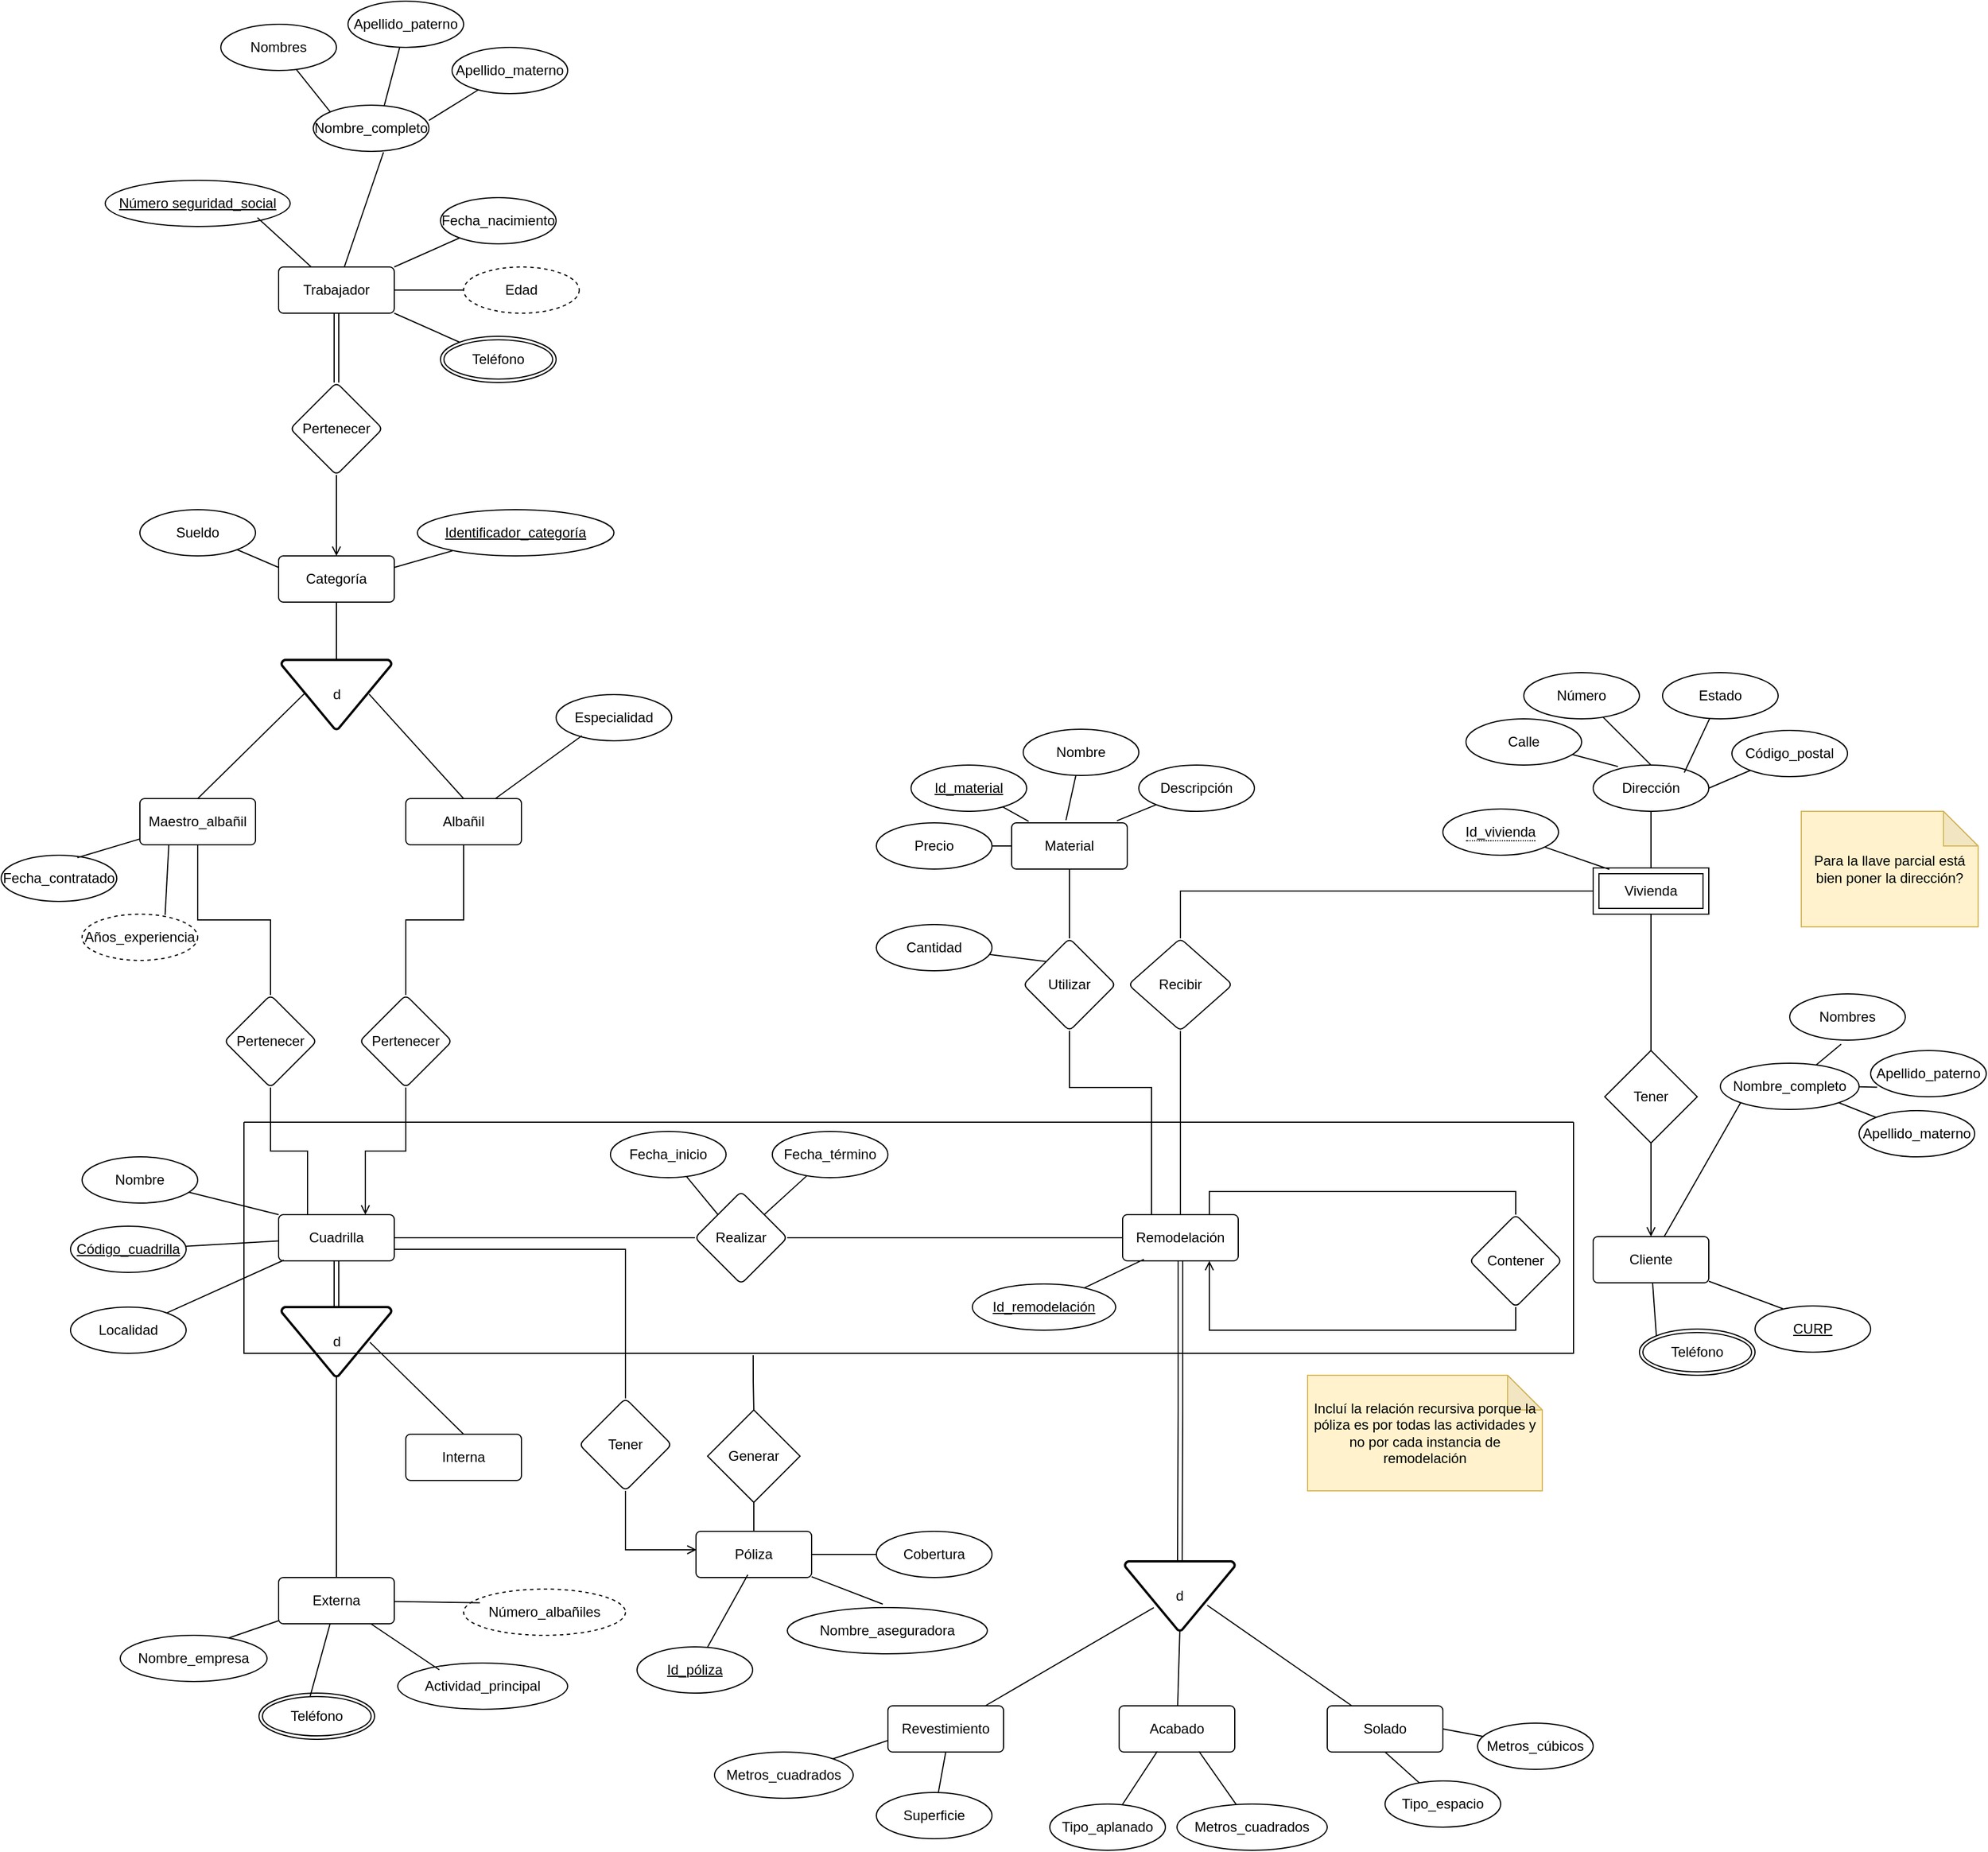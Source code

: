 <mxfile version="28.0.6">
  <diagram name="Página-1" id="RMvwKJHSKihvsU3WnF7R">
    <mxGraphModel dx="682" dy="1037" grid="1" gridSize="10" guides="1" tooltips="1" connect="1" arrows="1" fold="1" page="1" pageScale="1" pageWidth="827" pageHeight="1169" math="0" shadow="0">
      <root>
        <mxCell id="0" />
        <mxCell id="1" parent="0" />
        <mxCell id="Mo7adFFW_GLt-LAkwplm-17" value="" style="edgeStyle=orthogonalEdgeStyle;rounded=0;orthogonalLoop=1;jettySize=auto;html=1;shape=link;" parent="1" source="Mo7adFFW_GLt-LAkwplm-2" target="Mo7adFFW_GLt-LAkwplm-16" edge="1">
          <mxGeometry relative="1" as="geometry" />
        </mxCell>
        <mxCell id="Mo7adFFW_GLt-LAkwplm-2" value="Trabajador" style="rounded=1;arcSize=10;whiteSpace=wrap;html=1;align=center;" parent="1" vertex="1">
          <mxGeometry x="380" y="620" width="100" height="40" as="geometry" />
        </mxCell>
        <mxCell id="Mo7adFFW_GLt-LAkwplm-3" value="Número seguridad_social" style="ellipse;whiteSpace=wrap;html=1;align=center;fontStyle=4;" parent="1" vertex="1">
          <mxGeometry x="230" y="545" width="160" height="40" as="geometry" />
        </mxCell>
        <mxCell id="Mo7adFFW_GLt-LAkwplm-23" style="rounded=0;orthogonalLoop=1;jettySize=auto;html=1;entryX=0;entryY=0;entryDx=0;entryDy=0;endArrow=none;endFill=0;" parent="1" source="Mo7adFFW_GLt-LAkwplm-4" target="Mo7adFFW_GLt-LAkwplm-5" edge="1">
          <mxGeometry relative="1" as="geometry" />
        </mxCell>
        <mxCell id="Mo7adFFW_GLt-LAkwplm-4" value="Nombres" style="ellipse;whiteSpace=wrap;html=1;align=center;" parent="1" vertex="1">
          <mxGeometry x="330" y="410" width="100" height="40" as="geometry" />
        </mxCell>
        <mxCell id="Mo7adFFW_GLt-LAkwplm-5" value="Nombre_completo" style="ellipse;whiteSpace=wrap;html=1;align=center;" parent="1" vertex="1">
          <mxGeometry x="410" y="480" width="100" height="40" as="geometry" />
        </mxCell>
        <mxCell id="Mo7adFFW_GLt-LAkwplm-6" value="Apellido_paterno" style="ellipse;whiteSpace=wrap;html=1;align=center;" parent="1" vertex="1">
          <mxGeometry x="440" y="390" width="100" height="40" as="geometry" />
        </mxCell>
        <mxCell id="Mo7adFFW_GLt-LAkwplm-7" value="Apellido_materno" style="ellipse;whiteSpace=wrap;html=1;align=center;" parent="1" vertex="1">
          <mxGeometry x="530" y="430" width="100" height="40" as="geometry" />
        </mxCell>
        <mxCell id="Mo7adFFW_GLt-LAkwplm-26" style="rounded=0;orthogonalLoop=1;jettySize=auto;html=1;entryX=1;entryY=0;entryDx=0;entryDy=0;endArrow=none;endFill=0;" parent="1" source="Mo7adFFW_GLt-LAkwplm-8" target="Mo7adFFW_GLt-LAkwplm-2" edge="1">
          <mxGeometry relative="1" as="geometry" />
        </mxCell>
        <mxCell id="Mo7adFFW_GLt-LAkwplm-8" value="Fecha_nacimiento" style="ellipse;whiteSpace=wrap;html=1;align=center;" parent="1" vertex="1">
          <mxGeometry x="520" y="560" width="100" height="40" as="geometry" />
        </mxCell>
        <mxCell id="Mo7adFFW_GLt-LAkwplm-27" style="edgeStyle=orthogonalEdgeStyle;rounded=0;orthogonalLoop=1;jettySize=auto;html=1;entryX=1;entryY=0.5;entryDx=0;entryDy=0;endArrow=none;endFill=0;" parent="1" source="Mo7adFFW_GLt-LAkwplm-9" target="Mo7adFFW_GLt-LAkwplm-2" edge="1">
          <mxGeometry relative="1" as="geometry" />
        </mxCell>
        <mxCell id="Mo7adFFW_GLt-LAkwplm-9" value="Edad" style="ellipse;whiteSpace=wrap;html=1;align=center;dashed=1;" parent="1" vertex="1">
          <mxGeometry x="540" y="620" width="100" height="40" as="geometry" />
        </mxCell>
        <mxCell id="Mo7adFFW_GLt-LAkwplm-28" style="rounded=0;orthogonalLoop=1;jettySize=auto;html=1;entryX=1;entryY=1;entryDx=0;entryDy=0;endArrow=none;endFill=0;" parent="1" source="Mo7adFFW_GLt-LAkwplm-10" target="Mo7adFFW_GLt-LAkwplm-2" edge="1">
          <mxGeometry relative="1" as="geometry" />
        </mxCell>
        <mxCell id="Mo7adFFW_GLt-LAkwplm-10" value="Teléfono" style="ellipse;shape=doubleEllipse;margin=3;whiteSpace=wrap;html=1;align=center;" parent="1" vertex="1">
          <mxGeometry x="520" y="680" width="100" height="40" as="geometry" />
        </mxCell>
        <mxCell id="0T0IF1S-OTwIvHQdPGYO-10" style="edgeStyle=orthogonalEdgeStyle;rounded=0;orthogonalLoop=1;jettySize=auto;html=1;entryX=0.5;entryY=0;entryDx=0;entryDy=0;endArrow=open;endFill=0;" parent="1" source="Mo7adFFW_GLt-LAkwplm-16" target="Mo7adFFW_GLt-LAkwplm-19" edge="1">
          <mxGeometry relative="1" as="geometry" />
        </mxCell>
        <mxCell id="Mo7adFFW_GLt-LAkwplm-16" value="Pertenecer" style="rhombus;whiteSpace=wrap;html=1;rounded=1;arcSize=10;" parent="1" vertex="1">
          <mxGeometry x="390" y="720" width="80" height="80" as="geometry" />
        </mxCell>
        <mxCell id="Mo7adFFW_GLt-LAkwplm-19" value="Categoría" style="rounded=1;arcSize=10;whiteSpace=wrap;html=1;align=center;" parent="1" vertex="1">
          <mxGeometry x="380" y="870" width="100" height="40" as="geometry" />
        </mxCell>
        <mxCell id="Mo7adFFW_GLt-LAkwplm-21" style="rounded=0;orthogonalLoop=1;jettySize=auto;html=1;entryX=1;entryY=0.25;entryDx=0;entryDy=0;endArrow=none;endFill=0;" parent="1" source="Mo7adFFW_GLt-LAkwplm-20" target="Mo7adFFW_GLt-LAkwplm-19" edge="1">
          <mxGeometry relative="1" as="geometry" />
        </mxCell>
        <mxCell id="Mo7adFFW_GLt-LAkwplm-20" value="Identificador_categoría" style="ellipse;whiteSpace=wrap;html=1;align=center;fontStyle=4;" parent="1" vertex="1">
          <mxGeometry x="500" y="830" width="170" height="40" as="geometry" />
        </mxCell>
        <mxCell id="Mo7adFFW_GLt-LAkwplm-24" style="rounded=0;orthogonalLoop=1;jettySize=auto;html=1;entryX=0.614;entryY=0.002;entryDx=0;entryDy=0;entryPerimeter=0;endArrow=none;endFill=0;" parent="1" source="Mo7adFFW_GLt-LAkwplm-6" target="Mo7adFFW_GLt-LAkwplm-5" edge="1">
          <mxGeometry relative="1" as="geometry" />
        </mxCell>
        <mxCell id="Mo7adFFW_GLt-LAkwplm-25" style="rounded=0;orthogonalLoop=1;jettySize=auto;html=1;entryX=1;entryY=0.329;entryDx=0;entryDy=0;entryPerimeter=0;endArrow=none;endFill=0;" parent="1" source="Mo7adFFW_GLt-LAkwplm-7" target="Mo7adFFW_GLt-LAkwplm-5" edge="1">
          <mxGeometry relative="1" as="geometry" />
        </mxCell>
        <mxCell id="0T0IF1S-OTwIvHQdPGYO-12" style="rounded=0;orthogonalLoop=1;jettySize=auto;html=1;entryX=0.5;entryY=0;entryDx=0;entryDy=0;exitX=0.21;exitY=0.484;exitDx=0;exitDy=0;exitPerimeter=0;endArrow=none;endFill=0;" parent="1" source="0T0IF1S-OTwIvHQdPGYO-1" target="0T0IF1S-OTwIvHQdPGYO-4" edge="1">
          <mxGeometry relative="1" as="geometry" />
        </mxCell>
        <mxCell id="0T0IF1S-OTwIvHQdPGYO-13" style="rounded=0;orthogonalLoop=1;jettySize=auto;html=1;entryX=0.5;entryY=0;entryDx=0;entryDy=0;exitX=0.798;exitY=0.495;exitDx=0;exitDy=0;exitPerimeter=0;endArrow=none;endFill=0;" parent="1" source="0T0IF1S-OTwIvHQdPGYO-1" target="0T0IF1S-OTwIvHQdPGYO-8" edge="1">
          <mxGeometry relative="1" as="geometry" />
        </mxCell>
        <mxCell id="0T0IF1S-OTwIvHQdPGYO-1" value="d" style="strokeWidth=2;html=1;shape=mxgraph.flowchart.merge_or_storage;whiteSpace=wrap;" parent="1" vertex="1">
          <mxGeometry x="382.5" y="960" width="95" height="60" as="geometry" />
        </mxCell>
        <mxCell id="0T0IF1S-OTwIvHQdPGYO-3" style="edgeStyle=orthogonalEdgeStyle;rounded=0;orthogonalLoop=1;jettySize=auto;html=1;entryX=0.5;entryY=0;entryDx=0;entryDy=0;entryPerimeter=0;endArrow=none;endFill=0;" parent="1" source="Mo7adFFW_GLt-LAkwplm-19" target="0T0IF1S-OTwIvHQdPGYO-1" edge="1">
          <mxGeometry relative="1" as="geometry" />
        </mxCell>
        <mxCell id="0T0IF1S-OTwIvHQdPGYO-27" value="" style="edgeStyle=orthogonalEdgeStyle;rounded=0;orthogonalLoop=1;jettySize=auto;html=1;endArrow=none;endFill=0;" parent="1" source="0T0IF1S-OTwIvHQdPGYO-4" target="0T0IF1S-OTwIvHQdPGYO-26" edge="1">
          <mxGeometry relative="1" as="geometry" />
        </mxCell>
        <mxCell id="0T0IF1S-OTwIvHQdPGYO-4" value="Maestro_albañil" style="rounded=1;arcSize=10;whiteSpace=wrap;html=1;align=center;" parent="1" vertex="1">
          <mxGeometry x="260" y="1080" width="100" height="40" as="geometry" />
        </mxCell>
        <mxCell id="0T0IF1S-OTwIvHQdPGYO-11" style="rounded=0;orthogonalLoop=1;jettySize=auto;html=1;entryX=0;entryY=0.25;entryDx=0;entryDy=0;endArrow=none;endFill=0;" parent="1" source="0T0IF1S-OTwIvHQdPGYO-5" target="Mo7adFFW_GLt-LAkwplm-19" edge="1">
          <mxGeometry relative="1" as="geometry" />
        </mxCell>
        <mxCell id="0T0IF1S-OTwIvHQdPGYO-5" value="Sueldo" style="ellipse;whiteSpace=wrap;html=1;align=center;" parent="1" vertex="1">
          <mxGeometry x="260" y="830" width="100" height="40" as="geometry" />
        </mxCell>
        <mxCell id="0T0IF1S-OTwIvHQdPGYO-6" value="Años_experiencia" style="ellipse;whiteSpace=wrap;html=1;align=center;dashed=1;" parent="1" vertex="1">
          <mxGeometry x="210" y="1180" width="100" height="40" as="geometry" />
        </mxCell>
        <mxCell id="0T0IF1S-OTwIvHQdPGYO-7" value="Fecha_contratado" style="ellipse;whiteSpace=wrap;html=1;align=center;" parent="1" vertex="1">
          <mxGeometry x="140" y="1129" width="100" height="40" as="geometry" />
        </mxCell>
        <mxCell id="0T0IF1S-OTwIvHQdPGYO-29" value="" style="edgeStyle=orthogonalEdgeStyle;rounded=0;orthogonalLoop=1;jettySize=auto;html=1;endArrow=none;endFill=0;" parent="1" source="0T0IF1S-OTwIvHQdPGYO-8" target="0T0IF1S-OTwIvHQdPGYO-28" edge="1">
          <mxGeometry relative="1" as="geometry" />
        </mxCell>
        <mxCell id="0T0IF1S-OTwIvHQdPGYO-8" value="Albañil" style="rounded=1;arcSize=10;whiteSpace=wrap;html=1;align=center;" parent="1" vertex="1">
          <mxGeometry x="490" y="1080" width="100" height="40" as="geometry" />
        </mxCell>
        <mxCell id="0T0IF1S-OTwIvHQdPGYO-9" value="Especialidad" style="ellipse;whiteSpace=wrap;html=1;align=center;" parent="1" vertex="1">
          <mxGeometry x="620" y="990" width="100" height="40" as="geometry" />
        </mxCell>
        <mxCell id="0T0IF1S-OTwIvHQdPGYO-14" style="rounded=0;orthogonalLoop=1;jettySize=auto;html=1;entryX=0.659;entryY=0.053;entryDx=0;entryDy=0;entryPerimeter=0;endArrow=none;endFill=0;" parent="1" source="0T0IF1S-OTwIvHQdPGYO-4" target="0T0IF1S-OTwIvHQdPGYO-7" edge="1">
          <mxGeometry relative="1" as="geometry" />
        </mxCell>
        <mxCell id="0T0IF1S-OTwIvHQdPGYO-15" style="rounded=0;orthogonalLoop=1;jettySize=auto;html=1;entryX=0.718;entryY=0.019;entryDx=0;entryDy=0;entryPerimeter=0;endArrow=none;endFill=0;exitX=0.25;exitY=1;exitDx=0;exitDy=0;" parent="1" source="0T0IF1S-OTwIvHQdPGYO-4" target="0T0IF1S-OTwIvHQdPGYO-6" edge="1">
          <mxGeometry relative="1" as="geometry" />
        </mxCell>
        <mxCell id="0T0IF1S-OTwIvHQdPGYO-16" style="rounded=0;orthogonalLoop=1;jettySize=auto;html=1;entryX=0.223;entryY=0.89;entryDx=0;entryDy=0;entryPerimeter=0;endArrow=none;endFill=0;" parent="1" source="0T0IF1S-OTwIvHQdPGYO-8" target="0T0IF1S-OTwIvHQdPGYO-9" edge="1">
          <mxGeometry relative="1" as="geometry" />
        </mxCell>
        <mxCell id="0T0IF1S-OTwIvHQdPGYO-158" value="" style="edgeStyle=orthogonalEdgeStyle;rounded=0;orthogonalLoop=1;jettySize=auto;html=1;endArrow=none;endFill=0;" parent="1" source="0T0IF1S-OTwIvHQdPGYO-17" target="0T0IF1S-OTwIvHQdPGYO-157" edge="1">
          <mxGeometry relative="1" as="geometry">
            <Array as="points">
              <mxPoint x="680" y="1470" />
            </Array>
          </mxGeometry>
        </mxCell>
        <mxCell id="0T0IF1S-OTwIvHQdPGYO-17" value="Cuadrilla" style="rounded=1;arcSize=10;whiteSpace=wrap;html=1;align=center;" parent="1" vertex="1">
          <mxGeometry x="380" y="1440" width="100" height="40" as="geometry" />
        </mxCell>
        <mxCell id="0T0IF1S-OTwIvHQdPGYO-53" style="rounded=0;orthogonalLoop=1;jettySize=auto;html=1;endArrow=none;endFill=0;" parent="1" source="0T0IF1S-OTwIvHQdPGYO-18" target="0T0IF1S-OTwIvHQdPGYO-17" edge="1">
          <mxGeometry relative="1" as="geometry" />
        </mxCell>
        <mxCell id="0T0IF1S-OTwIvHQdPGYO-18" value="Código_cuadrilla" style="ellipse;whiteSpace=wrap;html=1;align=center;fontStyle=4;" parent="1" vertex="1">
          <mxGeometry x="200" y="1450" width="100" height="40" as="geometry" />
        </mxCell>
        <mxCell id="0T0IF1S-OTwIvHQdPGYO-52" style="rounded=0;orthogonalLoop=1;jettySize=auto;html=1;entryX=0;entryY=0;entryDx=0;entryDy=0;endArrow=none;endFill=0;" parent="1" source="0T0IF1S-OTwIvHQdPGYO-21" target="0T0IF1S-OTwIvHQdPGYO-17" edge="1">
          <mxGeometry relative="1" as="geometry" />
        </mxCell>
        <mxCell id="0T0IF1S-OTwIvHQdPGYO-21" value="Nombre" style="ellipse;whiteSpace=wrap;html=1;align=center;" parent="1" vertex="1">
          <mxGeometry x="210" y="1390" width="100" height="40" as="geometry" />
        </mxCell>
        <mxCell id="0T0IF1S-OTwIvHQdPGYO-22" value="Localidad" style="ellipse;whiteSpace=wrap;html=1;align=center;" parent="1" vertex="1">
          <mxGeometry x="200" y="1520" width="100" height="40" as="geometry" />
        </mxCell>
        <mxCell id="0T0IF1S-OTwIvHQdPGYO-37" style="edgeStyle=orthogonalEdgeStyle;rounded=0;orthogonalLoop=1;jettySize=auto;html=1;entryX=0.25;entryY=0;entryDx=0;entryDy=0;endArrow=none;endFill=0;" parent="1" source="0T0IF1S-OTwIvHQdPGYO-26" target="0T0IF1S-OTwIvHQdPGYO-17" edge="1">
          <mxGeometry relative="1" as="geometry" />
        </mxCell>
        <mxCell id="0T0IF1S-OTwIvHQdPGYO-26" value="Pertenecer" style="rhombus;whiteSpace=wrap;html=1;rounded=1;arcSize=10;" parent="1" vertex="1">
          <mxGeometry x="333" y="1250" width="80" height="80" as="geometry" />
        </mxCell>
        <mxCell id="0T0IF1S-OTwIvHQdPGYO-39" style="edgeStyle=orthogonalEdgeStyle;rounded=0;orthogonalLoop=1;jettySize=auto;html=1;entryX=0.75;entryY=0;entryDx=0;entryDy=0;exitX=0.5;exitY=1;exitDx=0;exitDy=0;endArrow=open;endFill=0;" parent="1" source="0T0IF1S-OTwIvHQdPGYO-28" target="0T0IF1S-OTwIvHQdPGYO-17" edge="1">
          <mxGeometry relative="1" as="geometry" />
        </mxCell>
        <mxCell id="0T0IF1S-OTwIvHQdPGYO-28" value="Pertenecer" style="rhombus;whiteSpace=wrap;html=1;rounded=1;arcSize=10;" parent="1" vertex="1">
          <mxGeometry x="450" y="1250" width="80" height="80" as="geometry" />
        </mxCell>
        <mxCell id="0T0IF1S-OTwIvHQdPGYO-50" style="rounded=0;orthogonalLoop=1;jettySize=auto;html=1;entryX=0.5;entryY=0;entryDx=0;entryDy=0;endArrow=none;endFill=0;" parent="1" source="0T0IF1S-OTwIvHQdPGYO-30" target="0T0IF1S-OTwIvHQdPGYO-32" edge="1">
          <mxGeometry relative="1" as="geometry" />
        </mxCell>
        <mxCell id="0T0IF1S-OTwIvHQdPGYO-51" style="rounded=0;orthogonalLoop=1;jettySize=auto;html=1;entryX=0.5;entryY=0;entryDx=0;entryDy=0;exitX=0.805;exitY=0.507;exitDx=0;exitDy=0;exitPerimeter=0;endArrow=none;endFill=0;" parent="1" source="0T0IF1S-OTwIvHQdPGYO-30" target="0T0IF1S-OTwIvHQdPGYO-33" edge="1">
          <mxGeometry relative="1" as="geometry" />
        </mxCell>
        <mxCell id="0T0IF1S-OTwIvHQdPGYO-30" value="d" style="strokeWidth=2;html=1;shape=mxgraph.flowchart.merge_or_storage;whiteSpace=wrap;" parent="1" vertex="1">
          <mxGeometry x="382.5" y="1520" width="95" height="60" as="geometry" />
        </mxCell>
        <mxCell id="0T0IF1S-OTwIvHQdPGYO-31" style="edgeStyle=orthogonalEdgeStyle;rounded=0;orthogonalLoop=1;jettySize=auto;html=1;entryX=0.5;entryY=0;entryDx=0;entryDy=0;entryPerimeter=0;endArrow=none;endFill=0;shape=link;" parent="1" source="0T0IF1S-OTwIvHQdPGYO-17" target="0T0IF1S-OTwIvHQdPGYO-30" edge="1">
          <mxGeometry relative="1" as="geometry">
            <Array as="points">
              <mxPoint x="430" y="1510" />
              <mxPoint x="430" y="1510" />
            </Array>
          </mxGeometry>
        </mxCell>
        <mxCell id="0T0IF1S-OTwIvHQdPGYO-32" value="Externa" style="rounded=1;arcSize=10;whiteSpace=wrap;html=1;align=center;" parent="1" vertex="1">
          <mxGeometry x="380" y="1754" width="100" height="40" as="geometry" />
        </mxCell>
        <mxCell id="0T0IF1S-OTwIvHQdPGYO-33" value="Interna" style="rounded=1;arcSize=10;whiteSpace=wrap;html=1;align=center;" parent="1" vertex="1">
          <mxGeometry x="490" y="1630" width="100" height="40" as="geometry" />
        </mxCell>
        <mxCell id="0T0IF1S-OTwIvHQdPGYO-34" value="Nombre_empresa&lt;span style=&quot;color: rgba(0, 0, 0, 0); font-family: monospace; font-size: 0px; text-align: start; text-wrap-mode: nowrap;&quot;&gt;%3CmxGraphModel%3E%3Croot%3E%3CmxCell%20id%3D%220%22%2F%3E%3CmxCell%20id%3D%221%22%20parent%3D%220%22%2F%3E%3CmxCell%20id%3D%222%22%20value%3D%22Nombre%22%20style%3D%22ellipse%3BwhiteSpace%3Dwrap%3Bhtml%3D1%3Balign%3Dcenter%3B%22%20vertex%3D%221%22%20parent%3D%221%22%3E%3CmxGeometry%20x%3D%22230%22%20y%3D%221410%22%20width%3D%22100%22%20height%3D%2240%22%20as%3D%22geometry%22%2F%3E%3C%2FmxCell%3E%3C%2Froot%3E%3C%2FmxGraphModel%3E&lt;/span&gt;" style="ellipse;whiteSpace=wrap;html=1;align=center;" parent="1" vertex="1">
          <mxGeometry x="243" y="1804" width="127" height="40" as="geometry" />
        </mxCell>
        <mxCell id="0T0IF1S-OTwIvHQdPGYO-35" value="Actividad_principal" style="ellipse;whiteSpace=wrap;html=1;align=center;" parent="1" vertex="1">
          <mxGeometry x="483" y="1828" width="147" height="40" as="geometry" />
        </mxCell>
        <mxCell id="0T0IF1S-OTwIvHQdPGYO-36" value="Teléfono" style="ellipse;shape=doubleEllipse;margin=3;whiteSpace=wrap;html=1;align=center;" parent="1" vertex="1">
          <mxGeometry x="363" y="1854" width="100" height="40" as="geometry" />
        </mxCell>
        <mxCell id="0T0IF1S-OTwIvHQdPGYO-45" value="Número_albañiles" style="ellipse;whiteSpace=wrap;html=1;align=center;dashed=1;" parent="1" vertex="1">
          <mxGeometry x="540" y="1764" width="140" height="40" as="geometry" />
        </mxCell>
        <mxCell id="0T0IF1S-OTwIvHQdPGYO-46" style="rounded=0;orthogonalLoop=1;jettySize=auto;html=1;entryX=0.74;entryY=0.057;entryDx=0;entryDy=0;entryPerimeter=0;endArrow=none;endFill=0;" parent="1" source="0T0IF1S-OTwIvHQdPGYO-32" target="0T0IF1S-OTwIvHQdPGYO-34" edge="1">
          <mxGeometry relative="1" as="geometry" />
        </mxCell>
        <mxCell id="0T0IF1S-OTwIvHQdPGYO-47" style="rounded=0;orthogonalLoop=1;jettySize=auto;html=1;entryX=0.443;entryY=0.066;entryDx=0;entryDy=0;entryPerimeter=0;endArrow=none;endFill=0;" parent="1" source="0T0IF1S-OTwIvHQdPGYO-32" target="0T0IF1S-OTwIvHQdPGYO-36" edge="1">
          <mxGeometry relative="1" as="geometry" />
        </mxCell>
        <mxCell id="0T0IF1S-OTwIvHQdPGYO-48" style="rounded=0;orthogonalLoop=1;jettySize=auto;html=1;entryX=0.245;entryY=0.147;entryDx=0;entryDy=0;entryPerimeter=0;endArrow=none;endFill=0;" parent="1" source="0T0IF1S-OTwIvHQdPGYO-32" target="0T0IF1S-OTwIvHQdPGYO-35" edge="1">
          <mxGeometry relative="1" as="geometry" />
        </mxCell>
        <mxCell id="0T0IF1S-OTwIvHQdPGYO-49" style="rounded=0;orthogonalLoop=1;jettySize=auto;html=1;entryX=0.101;entryY=0.298;entryDx=0;entryDy=0;entryPerimeter=0;endArrow=none;endFill=0;" parent="1" source="0T0IF1S-OTwIvHQdPGYO-32" target="0T0IF1S-OTwIvHQdPGYO-45" edge="1">
          <mxGeometry relative="1" as="geometry" />
        </mxCell>
        <mxCell id="0T0IF1S-OTwIvHQdPGYO-54" style="rounded=0;orthogonalLoop=1;jettySize=auto;html=1;entryX=0.045;entryY=0.984;entryDx=0;entryDy=0;entryPerimeter=0;endArrow=none;endFill=0;" parent="1" source="0T0IF1S-OTwIvHQdPGYO-22" target="0T0IF1S-OTwIvHQdPGYO-17" edge="1">
          <mxGeometry relative="1" as="geometry" />
        </mxCell>
        <mxCell id="0T0IF1S-OTwIvHQdPGYO-56" style="rounded=0;orthogonalLoop=1;jettySize=auto;html=1;entryX=0.823;entryY=0.808;entryDx=0;entryDy=0;entryPerimeter=0;endArrow=none;endFill=0;" parent="1" source="Mo7adFFW_GLt-LAkwplm-2" target="Mo7adFFW_GLt-LAkwplm-3" edge="1">
          <mxGeometry relative="1" as="geometry" />
        </mxCell>
        <mxCell id="0T0IF1S-OTwIvHQdPGYO-57" style="rounded=0;orthogonalLoop=1;jettySize=auto;html=1;entryX=0.607;entryY=1.019;entryDx=0;entryDy=0;entryPerimeter=0;endArrow=none;endFill=0;" parent="1" source="Mo7adFFW_GLt-LAkwplm-2" target="Mo7adFFW_GLt-LAkwplm-5" edge="1">
          <mxGeometry relative="1" as="geometry" />
        </mxCell>
        <mxCell id="0T0IF1S-OTwIvHQdPGYO-69" value="" style="edgeStyle=orthogonalEdgeStyle;rounded=0;orthogonalLoop=1;jettySize=auto;html=1;endArrow=none;endFill=0;" parent="1" source="0T0IF1S-OTwIvHQdPGYO-58" target="0T0IF1S-OTwIvHQdPGYO-68" edge="1">
          <mxGeometry relative="1" as="geometry" />
        </mxCell>
        <mxCell id="0T0IF1S-OTwIvHQdPGYO-111" value="" style="edgeStyle=orthogonalEdgeStyle;rounded=0;orthogonalLoop=1;jettySize=auto;html=1;exitX=0.75;exitY=1;exitDx=0;exitDy=0;entryX=0.5;entryY=1;entryDx=0;entryDy=0;endArrow=none;endFill=0;startArrow=open;startFill=0;" parent="1" source="0T0IF1S-OTwIvHQdPGYO-58" target="0T0IF1S-OTwIvHQdPGYO-110" edge="1">
          <mxGeometry relative="1" as="geometry" />
        </mxCell>
        <mxCell id="0T0IF1S-OTwIvHQdPGYO-135" value="" style="edgeStyle=orthogonalEdgeStyle;rounded=0;orthogonalLoop=1;jettySize=auto;html=1;entryX=1;entryY=0.5;entryDx=0;entryDy=0;endArrow=none;endFill=0;" parent="1" source="0T0IF1S-OTwIvHQdPGYO-58" target="0T0IF1S-OTwIvHQdPGYO-134" edge="1">
          <mxGeometry relative="1" as="geometry" />
        </mxCell>
        <mxCell id="0T0IF1S-OTwIvHQdPGYO-58" value="Remodelación" style="rounded=1;arcSize=10;whiteSpace=wrap;html=1;align=center;" parent="1" vertex="1">
          <mxGeometry x="1110" y="1440" width="100" height="40" as="geometry" />
        </mxCell>
        <mxCell id="0T0IF1S-OTwIvHQdPGYO-59" value="d" style="strokeWidth=2;html=1;shape=mxgraph.flowchart.merge_or_storage;whiteSpace=wrap;" parent="1" vertex="1">
          <mxGeometry x="1112" y="1740" width="95" height="60" as="geometry" />
        </mxCell>
        <mxCell id="0T0IF1S-OTwIvHQdPGYO-60" value="Solado" style="rounded=1;arcSize=10;whiteSpace=wrap;html=1;align=center;" parent="1" vertex="1">
          <mxGeometry x="1287" y="1865" width="100" height="40" as="geometry" />
        </mxCell>
        <mxCell id="0T0IF1S-OTwIvHQdPGYO-61" value="Acabado" style="rounded=1;arcSize=10;whiteSpace=wrap;html=1;align=center;" parent="1" vertex="1">
          <mxGeometry x="1107" y="1865" width="100" height="40" as="geometry" />
        </mxCell>
        <mxCell id="0T0IF1S-OTwIvHQdPGYO-62" value="Revestimiento" style="rounded=1;arcSize=10;whiteSpace=wrap;html=1;align=center;" parent="1" vertex="1">
          <mxGeometry x="907" y="1865" width="100" height="40" as="geometry" />
        </mxCell>
        <mxCell id="0T0IF1S-OTwIvHQdPGYO-87" style="rounded=0;orthogonalLoop=1;jettySize=auto;html=1;entryX=0;entryY=1;entryDx=0;entryDy=0;endArrow=none;endFill=0;" parent="1" source="0T0IF1S-OTwIvHQdPGYO-63" target="0T0IF1S-OTwIvHQdPGYO-79" edge="1">
          <mxGeometry relative="1" as="geometry" />
        </mxCell>
        <mxCell id="0T0IF1S-OTwIvHQdPGYO-88" style="rounded=0;orthogonalLoop=1;jettySize=auto;html=1;entryX=0;entryY=0;entryDx=0;entryDy=0;endArrow=none;endFill=0;" parent="1" source="0T0IF1S-OTwIvHQdPGYO-63" target="0T0IF1S-OTwIvHQdPGYO-78" edge="1">
          <mxGeometry relative="1" as="geometry" />
        </mxCell>
        <mxCell id="0T0IF1S-OTwIvHQdPGYO-63" value="Cliente" style="rounded=1;arcSize=10;whiteSpace=wrap;html=1;align=center;" parent="1" vertex="1">
          <mxGeometry x="1517" y="1459" width="100" height="40" as="geometry" />
        </mxCell>
        <mxCell id="0T0IF1S-OTwIvHQdPGYO-90" value="" style="edgeStyle=orthogonalEdgeStyle;rounded=0;orthogonalLoop=1;jettySize=auto;html=1;endArrow=none;endFill=0;" parent="1" source="0T0IF1S-OTwIvHQdPGYO-65" target="0T0IF1S-OTwIvHQdPGYO-89" edge="1">
          <mxGeometry relative="1" as="geometry" />
        </mxCell>
        <mxCell id="0T0IF1S-OTwIvHQdPGYO-65" value="Vivienda" style="shape=ext;margin=3;double=1;whiteSpace=wrap;html=1;align=center;" parent="1" vertex="1">
          <mxGeometry x="1517" y="1140" width="100" height="40" as="geometry" />
        </mxCell>
        <mxCell id="0T0IF1S-OTwIvHQdPGYO-76" style="edgeStyle=orthogonalEdgeStyle;rounded=0;orthogonalLoop=1;jettySize=auto;html=1;entryX=0;entryY=0.5;entryDx=0;entryDy=0;exitX=0.5;exitY=0;exitDx=0;exitDy=0;endArrow=none;endFill=0;" parent="1" source="0T0IF1S-OTwIvHQdPGYO-68" target="0T0IF1S-OTwIvHQdPGYO-65" edge="1">
          <mxGeometry relative="1" as="geometry" />
        </mxCell>
        <mxCell id="0T0IF1S-OTwIvHQdPGYO-68" value="Recibir" style="rhombus;whiteSpace=wrap;html=1;rounded=1;arcSize=10;" parent="1" vertex="1">
          <mxGeometry x="1115" y="1201" width="90" height="80" as="geometry" />
        </mxCell>
        <mxCell id="0T0IF1S-OTwIvHQdPGYO-113" style="rounded=0;orthogonalLoop=1;jettySize=auto;html=1;entryX=0.5;entryY=0;entryDx=0;entryDy=0;endArrow=none;endFill=0;" parent="1" source="0T0IF1S-OTwIvHQdPGYO-70" target="0T0IF1S-OTwIvHQdPGYO-65" edge="1">
          <mxGeometry relative="1" as="geometry" />
        </mxCell>
        <mxCell id="0T0IF1S-OTwIvHQdPGYO-70" value="Dirección" style="ellipse;whiteSpace=wrap;html=1;align=center;" parent="1" vertex="1">
          <mxGeometry x="1517" y="1051" width="100" height="40" as="geometry" />
        </mxCell>
        <mxCell id="0T0IF1S-OTwIvHQdPGYO-115" style="rounded=0;orthogonalLoop=1;jettySize=auto;html=1;entryX=0.5;entryY=0;entryDx=0;entryDy=0;endArrow=none;endFill=0;" parent="1" source="0T0IF1S-OTwIvHQdPGYO-71" target="0T0IF1S-OTwIvHQdPGYO-70" edge="1">
          <mxGeometry relative="1" as="geometry" />
        </mxCell>
        <mxCell id="0T0IF1S-OTwIvHQdPGYO-71" value="Número" style="ellipse;whiteSpace=wrap;html=1;align=center;" parent="1" vertex="1">
          <mxGeometry x="1457" y="971" width="100" height="40" as="geometry" />
        </mxCell>
        <mxCell id="0T0IF1S-OTwIvHQdPGYO-72" value="Calle" style="ellipse;whiteSpace=wrap;html=1;align=center;" parent="1" vertex="1">
          <mxGeometry x="1407" y="1011" width="100" height="40" as="geometry" />
        </mxCell>
        <mxCell id="0T0IF1S-OTwIvHQdPGYO-73" value="Estado" style="ellipse;whiteSpace=wrap;html=1;align=center;" parent="1" vertex="1">
          <mxGeometry x="1577" y="971" width="100" height="40" as="geometry" />
        </mxCell>
        <mxCell id="0T0IF1S-OTwIvHQdPGYO-117" style="rounded=0;orthogonalLoop=1;jettySize=auto;html=1;entryX=1;entryY=0.5;entryDx=0;entryDy=0;endArrow=none;endFill=0;" parent="1" source="0T0IF1S-OTwIvHQdPGYO-74" target="0T0IF1S-OTwIvHQdPGYO-70" edge="1">
          <mxGeometry relative="1" as="geometry" />
        </mxCell>
        <mxCell id="0T0IF1S-OTwIvHQdPGYO-74" value="Código_postal" style="ellipse;whiteSpace=wrap;html=1;align=center;" parent="1" vertex="1">
          <mxGeometry x="1637" y="1021" width="100" height="40" as="geometry" />
        </mxCell>
        <mxCell id="0T0IF1S-OTwIvHQdPGYO-77" value="CURP" style="ellipse;whiteSpace=wrap;html=1;align=center;fontStyle=4;" parent="1" vertex="1">
          <mxGeometry x="1657" y="1519" width="100" height="40" as="geometry" />
        </mxCell>
        <mxCell id="0T0IF1S-OTwIvHQdPGYO-78" value="Teléfono" style="ellipse;shape=doubleEllipse;margin=3;whiteSpace=wrap;html=1;align=center;" parent="1" vertex="1">
          <mxGeometry x="1557" y="1539" width="100" height="40" as="geometry" />
        </mxCell>
        <mxCell id="0T0IF1S-OTwIvHQdPGYO-84" style="rounded=0;orthogonalLoop=1;jettySize=auto;html=1;entryX=0;entryY=0;entryDx=0;entryDy=0;endArrow=none;endFill=0;exitX=1;exitY=1;exitDx=0;exitDy=0;" parent="1" source="0T0IF1S-OTwIvHQdPGYO-79" target="0T0IF1S-OTwIvHQdPGYO-81" edge="1">
          <mxGeometry relative="1" as="geometry">
            <mxPoint x="1727.689" y="1476.186" as="sourcePoint" />
          </mxGeometry>
        </mxCell>
        <mxCell id="0T0IF1S-OTwIvHQdPGYO-79" value="Nombre_completo" style="ellipse;whiteSpace=wrap;html=1;align=center;" parent="1" vertex="1">
          <mxGeometry x="1627" y="1309" width="120" height="40" as="geometry" />
        </mxCell>
        <mxCell id="0T0IF1S-OTwIvHQdPGYO-80" value="Nombres" style="ellipse;whiteSpace=wrap;html=1;align=center;" parent="1" vertex="1">
          <mxGeometry x="1687" y="1249" width="100" height="40" as="geometry" />
        </mxCell>
        <mxCell id="0T0IF1S-OTwIvHQdPGYO-81" value="Apellido_materno" style="ellipse;whiteSpace=wrap;html=1;align=center;" parent="1" vertex="1">
          <mxGeometry x="1747" y="1350" width="100" height="40" as="geometry" />
        </mxCell>
        <mxCell id="0T0IF1S-OTwIvHQdPGYO-82" value="Apellido_paterno" style="ellipse;whiteSpace=wrap;html=1;align=center;" parent="1" vertex="1">
          <mxGeometry x="1757" y="1298" width="100" height="40" as="geometry" />
        </mxCell>
        <mxCell id="0T0IF1S-OTwIvHQdPGYO-83" style="rounded=0;orthogonalLoop=1;jettySize=auto;html=1;entryX=0.445;entryY=1.088;entryDx=0;entryDy=0;entryPerimeter=0;endArrow=none;endFill=0;" parent="1" source="0T0IF1S-OTwIvHQdPGYO-79" target="0T0IF1S-OTwIvHQdPGYO-80" edge="1">
          <mxGeometry relative="1" as="geometry" />
        </mxCell>
        <mxCell id="0T0IF1S-OTwIvHQdPGYO-85" style="rounded=0;orthogonalLoop=1;jettySize=auto;html=1;entryX=0.056;entryY=0.794;entryDx=0;entryDy=0;entryPerimeter=0;endArrow=none;endFill=0;" parent="1" source="0T0IF1S-OTwIvHQdPGYO-79" target="0T0IF1S-OTwIvHQdPGYO-82" edge="1">
          <mxGeometry relative="1" as="geometry" />
        </mxCell>
        <mxCell id="0T0IF1S-OTwIvHQdPGYO-86" style="rounded=0;orthogonalLoop=1;jettySize=auto;html=1;entryX=0.242;entryY=0.062;entryDx=0;entryDy=0;entryPerimeter=0;endArrow=none;endFill=0;" parent="1" source="0T0IF1S-OTwIvHQdPGYO-63" target="0T0IF1S-OTwIvHQdPGYO-77" edge="1">
          <mxGeometry relative="1" as="geometry" />
        </mxCell>
        <mxCell id="0T0IF1S-OTwIvHQdPGYO-92" style="edgeStyle=orthogonalEdgeStyle;rounded=0;orthogonalLoop=1;jettySize=auto;html=1;entryX=0.5;entryY=0;entryDx=0;entryDy=0;endArrow=open;endFill=0;" parent="1" source="0T0IF1S-OTwIvHQdPGYO-89" target="0T0IF1S-OTwIvHQdPGYO-63" edge="1">
          <mxGeometry relative="1" as="geometry" />
        </mxCell>
        <mxCell id="0T0IF1S-OTwIvHQdPGYO-89" value="Tener" style="rhombus;whiteSpace=wrap;html=1;" parent="1" vertex="1">
          <mxGeometry x="1527" y="1298" width="80" height="80" as="geometry" />
        </mxCell>
        <mxCell id="0T0IF1S-OTwIvHQdPGYO-100" style="rounded=0;orthogonalLoop=1;jettySize=auto;html=1;entryX=0;entryY=0.75;entryDx=0;entryDy=0;endArrow=none;endFill=0;" parent="1" source="0T0IF1S-OTwIvHQdPGYO-93" target="0T0IF1S-OTwIvHQdPGYO-62" edge="1">
          <mxGeometry relative="1" as="geometry" />
        </mxCell>
        <mxCell id="0T0IF1S-OTwIvHQdPGYO-93" value="Metros_cuadrados" style="ellipse;whiteSpace=wrap;html=1;align=center;" parent="1" vertex="1">
          <mxGeometry x="757" y="1905" width="120" height="40" as="geometry" />
        </mxCell>
        <mxCell id="0T0IF1S-OTwIvHQdPGYO-101" style="rounded=0;orthogonalLoop=1;jettySize=auto;html=1;entryX=0.5;entryY=1;entryDx=0;entryDy=0;endArrow=none;endFill=0;" parent="1" source="0T0IF1S-OTwIvHQdPGYO-94" target="0T0IF1S-OTwIvHQdPGYO-62" edge="1">
          <mxGeometry relative="1" as="geometry" />
        </mxCell>
        <mxCell id="0T0IF1S-OTwIvHQdPGYO-94" value="Superficie" style="ellipse;whiteSpace=wrap;html=1;align=center;" parent="1" vertex="1">
          <mxGeometry x="897" y="1940" width="100" height="40" as="geometry" />
        </mxCell>
        <mxCell id="0T0IF1S-OTwIvHQdPGYO-95" value="Tipo_aplanado" style="ellipse;whiteSpace=wrap;html=1;align=center;" parent="1" vertex="1">
          <mxGeometry x="1047" y="1950" width="100" height="40" as="geometry" />
        </mxCell>
        <mxCell id="0T0IF1S-OTwIvHQdPGYO-96" value="Metros_cuadrados" style="ellipse;whiteSpace=wrap;html=1;align=center;" parent="1" vertex="1">
          <mxGeometry x="1157" y="1950" width="130" height="40" as="geometry" />
        </mxCell>
        <mxCell id="0T0IF1S-OTwIvHQdPGYO-105" style="rounded=0;orthogonalLoop=1;jettySize=auto;html=1;entryX=1;entryY=0.5;entryDx=0;entryDy=0;endArrow=none;endFill=0;" parent="1" source="0T0IF1S-OTwIvHQdPGYO-97" target="0T0IF1S-OTwIvHQdPGYO-60" edge="1">
          <mxGeometry relative="1" as="geometry" />
        </mxCell>
        <mxCell id="0T0IF1S-OTwIvHQdPGYO-97" value="Metros_cúbicos" style="ellipse;whiteSpace=wrap;html=1;align=center;" parent="1" vertex="1">
          <mxGeometry x="1417" y="1880" width="100" height="40" as="geometry" />
        </mxCell>
        <mxCell id="0T0IF1S-OTwIvHQdPGYO-104" style="rounded=0;orthogonalLoop=1;jettySize=auto;html=1;entryX=0.5;entryY=1;entryDx=0;entryDy=0;endArrow=none;endFill=0;" parent="1" source="0T0IF1S-OTwIvHQdPGYO-98" target="0T0IF1S-OTwIvHQdPGYO-60" edge="1">
          <mxGeometry relative="1" as="geometry" />
        </mxCell>
        <mxCell id="0T0IF1S-OTwIvHQdPGYO-98" value="Tipo_espacio" style="ellipse;whiteSpace=wrap;html=1;align=center;" parent="1" vertex="1">
          <mxGeometry x="1337" y="1930" width="100" height="40" as="geometry" />
        </mxCell>
        <mxCell id="0T0IF1S-OTwIvHQdPGYO-102" style="rounded=0;orthogonalLoop=1;jettySize=auto;html=1;entryX=0.33;entryY=0.985;entryDx=0;entryDy=0;entryPerimeter=0;endArrow=none;endFill=0;" parent="1" source="0T0IF1S-OTwIvHQdPGYO-95" target="0T0IF1S-OTwIvHQdPGYO-61" edge="1">
          <mxGeometry relative="1" as="geometry" />
        </mxCell>
        <mxCell id="0T0IF1S-OTwIvHQdPGYO-103" style="rounded=0;orthogonalLoop=1;jettySize=auto;html=1;entryX=0.69;entryY=0.985;entryDx=0;entryDy=0;entryPerimeter=0;endArrow=none;endFill=0;" parent="1" source="0T0IF1S-OTwIvHQdPGYO-96" target="0T0IF1S-OTwIvHQdPGYO-61" edge="1">
          <mxGeometry relative="1" as="geometry" />
        </mxCell>
        <mxCell id="0T0IF1S-OTwIvHQdPGYO-106" style="rounded=0;orthogonalLoop=1;jettySize=auto;html=1;entryX=0.263;entryY=0.667;entryDx=0;entryDy=0;entryPerimeter=0;endArrow=none;endFill=0;" parent="1" source="0T0IF1S-OTwIvHQdPGYO-62" target="0T0IF1S-OTwIvHQdPGYO-59" edge="1">
          <mxGeometry relative="1" as="geometry" />
        </mxCell>
        <mxCell id="0T0IF1S-OTwIvHQdPGYO-107" style="rounded=0;orthogonalLoop=1;jettySize=auto;html=1;entryX=0.5;entryY=1;entryDx=0;entryDy=0;entryPerimeter=0;endArrow=none;endFill=0;" parent="1" source="0T0IF1S-OTwIvHQdPGYO-61" target="0T0IF1S-OTwIvHQdPGYO-59" edge="1">
          <mxGeometry relative="1" as="geometry" />
        </mxCell>
        <mxCell id="0T0IF1S-OTwIvHQdPGYO-108" style="rounded=0;orthogonalLoop=1;jettySize=auto;html=1;entryX=0.749;entryY=0.633;entryDx=0;entryDy=0;entryPerimeter=0;endArrow=none;endFill=0;" parent="1" source="0T0IF1S-OTwIvHQdPGYO-60" target="0T0IF1S-OTwIvHQdPGYO-59" edge="1">
          <mxGeometry relative="1" as="geometry" />
        </mxCell>
        <mxCell id="0T0IF1S-OTwIvHQdPGYO-109" style="edgeStyle=orthogonalEdgeStyle;rounded=0;orthogonalLoop=1;jettySize=auto;html=1;entryX=0.5;entryY=0;entryDx=0;entryDy=0;entryPerimeter=0;shape=link;" parent="1" source="0T0IF1S-OTwIvHQdPGYO-58" target="0T0IF1S-OTwIvHQdPGYO-59" edge="1">
          <mxGeometry relative="1" as="geometry" />
        </mxCell>
        <mxCell id="0T0IF1S-OTwIvHQdPGYO-112" style="edgeStyle=orthogonalEdgeStyle;rounded=0;orthogonalLoop=1;jettySize=auto;html=1;entryX=0.75;entryY=0;entryDx=0;entryDy=0;exitX=0.5;exitY=0;exitDx=0;exitDy=0;endArrow=none;endFill=0;" parent="1" source="0T0IF1S-OTwIvHQdPGYO-110" target="0T0IF1S-OTwIvHQdPGYO-58" edge="1">
          <mxGeometry relative="1" as="geometry" />
        </mxCell>
        <mxCell id="0T0IF1S-OTwIvHQdPGYO-110" value="Contener" style="rhombus;whiteSpace=wrap;html=1;rounded=1;arcSize=10;" parent="1" vertex="1">
          <mxGeometry x="1410" y="1440" width="80" height="80" as="geometry" />
        </mxCell>
        <mxCell id="0T0IF1S-OTwIvHQdPGYO-114" style="rounded=0;orthogonalLoop=1;jettySize=auto;html=1;entryX=0.214;entryY=0.032;entryDx=0;entryDy=0;entryPerimeter=0;endArrow=none;endFill=0;" parent="1" source="0T0IF1S-OTwIvHQdPGYO-72" target="0T0IF1S-OTwIvHQdPGYO-70" edge="1">
          <mxGeometry relative="1" as="geometry" />
        </mxCell>
        <mxCell id="0T0IF1S-OTwIvHQdPGYO-116" style="rounded=0;orthogonalLoop=1;jettySize=auto;html=1;entryX=0.788;entryY=0.162;entryDx=0;entryDy=0;entryPerimeter=0;endArrow=none;endFill=0;" parent="1" source="0T0IF1S-OTwIvHQdPGYO-73" target="0T0IF1S-OTwIvHQdPGYO-70" edge="1">
          <mxGeometry relative="1" as="geometry" />
        </mxCell>
        <mxCell id="0T0IF1S-OTwIvHQdPGYO-120" value="" style="edgeStyle=orthogonalEdgeStyle;rounded=0;orthogonalLoop=1;jettySize=auto;html=1;endArrow=none;endFill=0;" parent="1" source="0T0IF1S-OTwIvHQdPGYO-118" target="0T0IF1S-OTwIvHQdPGYO-119" edge="1">
          <mxGeometry relative="1" as="geometry" />
        </mxCell>
        <mxCell id="0T0IF1S-OTwIvHQdPGYO-118" value="Material" style="rounded=1;arcSize=10;whiteSpace=wrap;html=1;align=center;" parent="1" vertex="1">
          <mxGeometry x="1014" y="1101" width="100" height="40" as="geometry" />
        </mxCell>
        <mxCell id="0T0IF1S-OTwIvHQdPGYO-160" style="edgeStyle=orthogonalEdgeStyle;rounded=0;orthogonalLoop=1;jettySize=auto;html=1;entryX=0.25;entryY=0;entryDx=0;entryDy=0;endArrow=none;endFill=0;exitX=0.5;exitY=1;exitDx=0;exitDy=0;" parent="1" source="0T0IF1S-OTwIvHQdPGYO-119" target="0T0IF1S-OTwIvHQdPGYO-58" edge="1">
          <mxGeometry relative="1" as="geometry">
            <Array as="points">
              <mxPoint x="1064" y="1330" />
              <mxPoint x="1135" y="1330" />
            </Array>
          </mxGeometry>
        </mxCell>
        <mxCell id="0T0IF1S-OTwIvHQdPGYO-119" value="Utilizar" style="rhombus;whiteSpace=wrap;html=1;rounded=1;arcSize=10;" parent="1" vertex="1">
          <mxGeometry x="1024" y="1201" width="80" height="80" as="geometry" />
        </mxCell>
        <mxCell id="0T0IF1S-OTwIvHQdPGYO-122" value="Id_material" style="ellipse;whiteSpace=wrap;html=1;align=center;fontStyle=4;" parent="1" vertex="1">
          <mxGeometry x="927" y="1051" width="100" height="40" as="geometry" />
        </mxCell>
        <mxCell id="0T0IF1S-OTwIvHQdPGYO-123" value="Nombre" style="ellipse;whiteSpace=wrap;html=1;align=center;" parent="1" vertex="1">
          <mxGeometry x="1024" y="1020" width="100" height="40" as="geometry" />
        </mxCell>
        <mxCell id="0T0IF1S-OTwIvHQdPGYO-124" value="Descripción" style="ellipse;whiteSpace=wrap;html=1;align=center;" parent="1" vertex="1">
          <mxGeometry x="1124" y="1051" width="100" height="40" as="geometry" />
        </mxCell>
        <mxCell id="0T0IF1S-OTwIvHQdPGYO-125" value="Cantidad" style="ellipse;whiteSpace=wrap;html=1;align=center;" parent="1" vertex="1">
          <mxGeometry x="897" y="1189" width="100" height="40" as="geometry" />
        </mxCell>
        <mxCell id="0T0IF1S-OTwIvHQdPGYO-127" style="rounded=0;orthogonalLoop=1;jettySize=auto;html=1;entryX=0;entryY=0;entryDx=0;entryDy=0;endArrow=none;endFill=0;" parent="1" source="0T0IF1S-OTwIvHQdPGYO-125" target="0T0IF1S-OTwIvHQdPGYO-119" edge="1">
          <mxGeometry relative="1" as="geometry" />
        </mxCell>
        <mxCell id="0T0IF1S-OTwIvHQdPGYO-133" style="rounded=0;orthogonalLoop=1;jettySize=auto;html=1;entryX=0;entryY=0.5;entryDx=0;entryDy=0;endArrow=none;endFill=0;" parent="1" source="0T0IF1S-OTwIvHQdPGYO-129" target="0T0IF1S-OTwIvHQdPGYO-118" edge="1">
          <mxGeometry relative="1" as="geometry" />
        </mxCell>
        <mxCell id="0T0IF1S-OTwIvHQdPGYO-129" value="Precio" style="ellipse;whiteSpace=wrap;html=1;align=center;" parent="1" vertex="1">
          <mxGeometry x="897" y="1101" width="100" height="40" as="geometry" />
        </mxCell>
        <mxCell id="0T0IF1S-OTwIvHQdPGYO-130" style="rounded=0;orthogonalLoop=1;jettySize=auto;html=1;entryX=0.47;entryY=-0.058;entryDx=0;entryDy=0;entryPerimeter=0;endArrow=none;endFill=0;" parent="1" source="0T0IF1S-OTwIvHQdPGYO-123" target="0T0IF1S-OTwIvHQdPGYO-118" edge="1">
          <mxGeometry relative="1" as="geometry" />
        </mxCell>
        <mxCell id="0T0IF1S-OTwIvHQdPGYO-131" style="rounded=0;orthogonalLoop=1;jettySize=auto;html=1;entryX=0.911;entryY=-0.045;entryDx=0;entryDy=0;entryPerimeter=0;endArrow=none;endFill=0;" parent="1" source="0T0IF1S-OTwIvHQdPGYO-124" target="0T0IF1S-OTwIvHQdPGYO-118" edge="1">
          <mxGeometry relative="1" as="geometry" />
        </mxCell>
        <mxCell id="0T0IF1S-OTwIvHQdPGYO-132" style="rounded=0;orthogonalLoop=1;jettySize=auto;html=1;entryX=0.147;entryY=-0.032;entryDx=0;entryDy=0;entryPerimeter=0;endArrow=none;endFill=0;" parent="1" source="0T0IF1S-OTwIvHQdPGYO-122" target="0T0IF1S-OTwIvHQdPGYO-118" edge="1">
          <mxGeometry relative="1" as="geometry" />
        </mxCell>
        <mxCell id="0T0IF1S-OTwIvHQdPGYO-136" style="edgeStyle=orthogonalEdgeStyle;rounded=0;orthogonalLoop=1;jettySize=auto;html=1;entryX=1;entryY=0.5;entryDx=0;entryDy=0;endArrow=none;endFill=0;" parent="1" source="0T0IF1S-OTwIvHQdPGYO-134" target="0T0IF1S-OTwIvHQdPGYO-17" edge="1">
          <mxGeometry relative="1" as="geometry" />
        </mxCell>
        <mxCell id="0T0IF1S-OTwIvHQdPGYO-134" value="Realizar" style="rhombus;whiteSpace=wrap;html=1;rounded=1;arcSize=10;" parent="1" vertex="1">
          <mxGeometry x="740" y="1420" width="80" height="80" as="geometry" />
        </mxCell>
        <mxCell id="0T0IF1S-OTwIvHQdPGYO-139" style="rounded=0;orthogonalLoop=1;jettySize=auto;html=1;entryX=0;entryY=0;entryDx=0;entryDy=0;endArrow=none;endFill=0;" parent="1" source="0T0IF1S-OTwIvHQdPGYO-137" target="0T0IF1S-OTwIvHQdPGYO-134" edge="1">
          <mxGeometry relative="1" as="geometry" />
        </mxCell>
        <mxCell id="0T0IF1S-OTwIvHQdPGYO-137" value="Fecha_inicio" style="ellipse;whiteSpace=wrap;html=1;align=center;" parent="1" vertex="1">
          <mxGeometry x="667" y="1368" width="100" height="40" as="geometry" />
        </mxCell>
        <mxCell id="0T0IF1S-OTwIvHQdPGYO-140" style="rounded=0;orthogonalLoop=1;jettySize=auto;html=1;entryX=1;entryY=0;entryDx=0;entryDy=0;endArrow=none;endFill=0;" parent="1" source="0T0IF1S-OTwIvHQdPGYO-138" target="0T0IF1S-OTwIvHQdPGYO-134" edge="1">
          <mxGeometry relative="1" as="geometry" />
        </mxCell>
        <mxCell id="0T0IF1S-OTwIvHQdPGYO-138" value="Fecha_término" style="ellipse;whiteSpace=wrap;html=1;align=center;" parent="1" vertex="1">
          <mxGeometry x="807" y="1368" width="100" height="40" as="geometry" />
        </mxCell>
        <mxCell id="0T0IF1S-OTwIvHQdPGYO-145" value="" style="edgeStyle=orthogonalEdgeStyle;rounded=0;orthogonalLoop=1;jettySize=auto;html=1;exitX=0.383;exitY=1.008;exitDx=0;exitDy=0;exitPerimeter=0;endArrow=none;endFill=0;" parent="1" source="0T0IF1S-OTwIvHQdPGYO-143" target="0T0IF1S-OTwIvHQdPGYO-144" edge="1">
          <mxGeometry relative="1" as="geometry" />
        </mxCell>
        <mxCell id="0T0IF1S-OTwIvHQdPGYO-143" value="" style="swimlane;startSize=0;" parent="1" vertex="1">
          <mxGeometry x="350" y="1360" width="1150" height="200" as="geometry" />
        </mxCell>
        <mxCell id="EAwHxS7L4Q0JeW9DtvAw-1" value="Id_remodelación" style="ellipse;whiteSpace=wrap;html=1;align=center;fontStyle=4;" vertex="1" parent="0T0IF1S-OTwIvHQdPGYO-143">
          <mxGeometry x="630" y="140" width="124" height="40" as="geometry" />
        </mxCell>
        <mxCell id="0T0IF1S-OTwIvHQdPGYO-154" style="edgeStyle=orthogonalEdgeStyle;rounded=0;orthogonalLoop=1;jettySize=auto;html=1;entryX=0.5;entryY=0;entryDx=0;entryDy=0;endArrow=none;endFill=0;" parent="1" source="0T0IF1S-OTwIvHQdPGYO-144" target="0T0IF1S-OTwIvHQdPGYO-146" edge="1">
          <mxGeometry relative="1" as="geometry" />
        </mxCell>
        <mxCell id="0T0IF1S-OTwIvHQdPGYO-144" value="&lt;span style=&quot;font-weight: normal;&quot;&gt;Generar&lt;/span&gt;" style="rhombus;whiteSpace=wrap;html=1;fontStyle=1;startSize=0;fillColor=default;" parent="1" vertex="1">
          <mxGeometry x="751" y="1609" width="80" height="80" as="geometry" />
        </mxCell>
        <mxCell id="0T0IF1S-OTwIvHQdPGYO-156" style="rounded=0;orthogonalLoop=1;jettySize=auto;html=1;entryX=0;entryY=0.5;entryDx=0;entryDy=0;endArrow=none;endFill=0;" parent="1" source="0T0IF1S-OTwIvHQdPGYO-146" target="0T0IF1S-OTwIvHQdPGYO-150" edge="1">
          <mxGeometry relative="1" as="geometry" />
        </mxCell>
        <mxCell id="0T0IF1S-OTwIvHQdPGYO-146" value="Póliza" style="rounded=1;arcSize=10;whiteSpace=wrap;html=1;align=center;" parent="1" vertex="1">
          <mxGeometry x="741" y="1714" width="100" height="40" as="geometry" />
        </mxCell>
        <mxCell id="0T0IF1S-OTwIvHQdPGYO-150" value="Cobertura" style="ellipse;whiteSpace=wrap;html=1;align=center;" parent="1" vertex="1">
          <mxGeometry x="897" y="1714" width="100" height="40" as="geometry" />
        </mxCell>
        <mxCell id="0T0IF1S-OTwIvHQdPGYO-151" value="Nombre_aseguradora" style="ellipse;whiteSpace=wrap;html=1;align=center;" parent="1" vertex="1">
          <mxGeometry x="820" y="1780" width="173" height="40" as="geometry" />
        </mxCell>
        <mxCell id="0T0IF1S-OTwIvHQdPGYO-152" value="Incluí la relación recursiva porque la póliza es por todas las actividades y no por cada instancia de remodelación" style="shape=note;whiteSpace=wrap;html=1;backgroundOutline=1;darkOpacity=0.05;fillColor=#fff2cc;strokeColor=#d6b656;" parent="1" vertex="1">
          <mxGeometry x="1270" y="1579" width="203" height="100" as="geometry" />
        </mxCell>
        <mxCell id="0T0IF1S-OTwIvHQdPGYO-155" style="rounded=0;orthogonalLoop=1;jettySize=auto;html=1;entryX=0.477;entryY=-0.075;entryDx=0;entryDy=0;entryPerimeter=0;endArrow=none;endFill=0;" parent="1" source="0T0IF1S-OTwIvHQdPGYO-146" target="0T0IF1S-OTwIvHQdPGYO-151" edge="1">
          <mxGeometry relative="1" as="geometry" />
        </mxCell>
        <mxCell id="0T0IF1S-OTwIvHQdPGYO-157" value="Tener" style="rhombus;whiteSpace=wrap;html=1;rounded=1;arcSize=10;" parent="1" vertex="1">
          <mxGeometry x="640" y="1599" width="80" height="80" as="geometry" />
        </mxCell>
        <mxCell id="0T0IF1S-OTwIvHQdPGYO-159" style="edgeStyle=orthogonalEdgeStyle;rounded=0;orthogonalLoop=1;jettySize=auto;html=1;entryX=0.005;entryY=0.4;entryDx=0;entryDy=0;entryPerimeter=0;exitX=0.5;exitY=1;exitDx=0;exitDy=0;endArrow=open;endFill=0;" parent="1" source="0T0IF1S-OTwIvHQdPGYO-157" target="0T0IF1S-OTwIvHQdPGYO-146" edge="1">
          <mxGeometry relative="1" as="geometry" />
        </mxCell>
        <mxCell id="EAwHxS7L4Q0JeW9DtvAw-2" style="rounded=0;orthogonalLoop=1;jettySize=auto;html=1;entryX=0.184;entryY=0.966;entryDx=0;entryDy=0;entryPerimeter=0;endArrow=none;endFill=0;" edge="1" parent="1" source="EAwHxS7L4Q0JeW9DtvAw-1" target="0T0IF1S-OTwIvHQdPGYO-58">
          <mxGeometry relative="1" as="geometry" />
        </mxCell>
        <mxCell id="EAwHxS7L4Q0JeW9DtvAw-3" value="Id_póliza" style="ellipse;whiteSpace=wrap;html=1;align=center;fontStyle=4;" vertex="1" parent="1">
          <mxGeometry x="690" y="1814" width="100" height="40" as="geometry" />
        </mxCell>
        <mxCell id="EAwHxS7L4Q0JeW9DtvAw-4" style="rounded=0;orthogonalLoop=1;jettySize=auto;html=1;entryX=0.448;entryY=0.942;entryDx=0;entryDy=0;entryPerimeter=0;endArrow=none;endFill=0;" edge="1" parent="1" source="EAwHxS7L4Q0JeW9DtvAw-3" target="0T0IF1S-OTwIvHQdPGYO-146">
          <mxGeometry relative="1" as="geometry" />
        </mxCell>
        <mxCell id="EAwHxS7L4Q0JeW9DtvAw-5" value="Para la llave parcial está bien poner la dirección?" style="shape=note;whiteSpace=wrap;html=1;backgroundOutline=1;darkOpacity=0.05;fillColor=#fff2cc;strokeColor=#d6b656;" vertex="1" parent="1">
          <mxGeometry x="1697" y="1091" width="153" height="100" as="geometry" />
        </mxCell>
        <mxCell id="EAwHxS7L4Q0JeW9DtvAw-7" value="&lt;span style=&quot;border-bottom: 1px dotted&quot;&gt;Id_vivienda&lt;/span&gt;" style="ellipse;whiteSpace=wrap;html=1;align=center;" vertex="1" parent="1">
          <mxGeometry x="1387" y="1089" width="100" height="40" as="geometry" />
        </mxCell>
        <mxCell id="EAwHxS7L4Q0JeW9DtvAw-8" style="rounded=0;orthogonalLoop=1;jettySize=auto;html=1;entryX=0.14;entryY=0.032;entryDx=0;entryDy=0;entryPerimeter=0;endArrow=none;endFill=0;" edge="1" parent="1" source="EAwHxS7L4Q0JeW9DtvAw-7" target="0T0IF1S-OTwIvHQdPGYO-65">
          <mxGeometry relative="1" as="geometry" />
        </mxCell>
      </root>
    </mxGraphModel>
  </diagram>
</mxfile>
